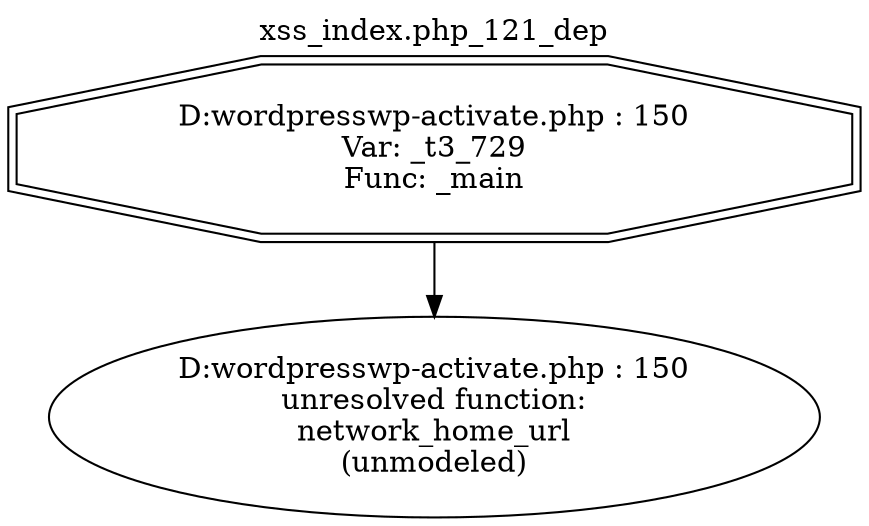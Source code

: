 digraph cfg {
  label="xss_index.php_121_dep";
  labelloc=t;
  n1 [shape=doubleoctagon, label="D:\wordpress\wp-activate.php : 150\nVar: _t3_729\nFunc: _main\n"];
  n2 [shape=ellipse, label="D:\wordpress\wp-activate.php : 150\nunresolved function:\nnetwork_home_url\n(unmodeled)\n"];
  n1 -> n2;
}
